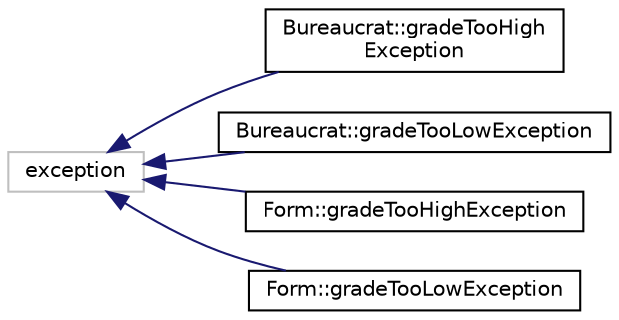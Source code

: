 digraph "Graphical Class Hierarchy"
{
 // LATEX_PDF_SIZE
  edge [fontname="Helvetica",fontsize="10",labelfontname="Helvetica",labelfontsize="10"];
  node [fontname="Helvetica",fontsize="10",shape=record];
  rankdir="LR";
  Node2 [label="exception",height=0.2,width=0.4,color="grey75", fillcolor="white", style="filled",tooltip=" "];
  Node2 -> Node0 [dir="back",color="midnightblue",fontsize="10",style="solid",fontname="Helvetica"];
  Node0 [label="Bureaucrat::gradeTooHigh\lException",height=0.2,width=0.4,color="black", fillcolor="white", style="filled",URL="$classBureaucrat_1_1gradeTooHighException.html",tooltip=" "];
  Node2 -> Node4 [dir="back",color="midnightblue",fontsize="10",style="solid",fontname="Helvetica"];
  Node4 [label="Bureaucrat::gradeTooLowException",height=0.2,width=0.4,color="black", fillcolor="white", style="filled",URL="$classBureaucrat_1_1gradeTooLowException.html",tooltip=" "];
  Node2 -> Node5 [dir="back",color="midnightblue",fontsize="10",style="solid",fontname="Helvetica"];
  Node5 [label="Form::gradeTooHighException",height=0.2,width=0.4,color="black", fillcolor="white", style="filled",URL="$classForm_1_1gradeTooHighException.html",tooltip=" "];
  Node2 -> Node6 [dir="back",color="midnightblue",fontsize="10",style="solid",fontname="Helvetica"];
  Node6 [label="Form::gradeTooLowException",height=0.2,width=0.4,color="black", fillcolor="white", style="filled",URL="$classForm_1_1gradeTooLowException.html",tooltip=" "];
}
